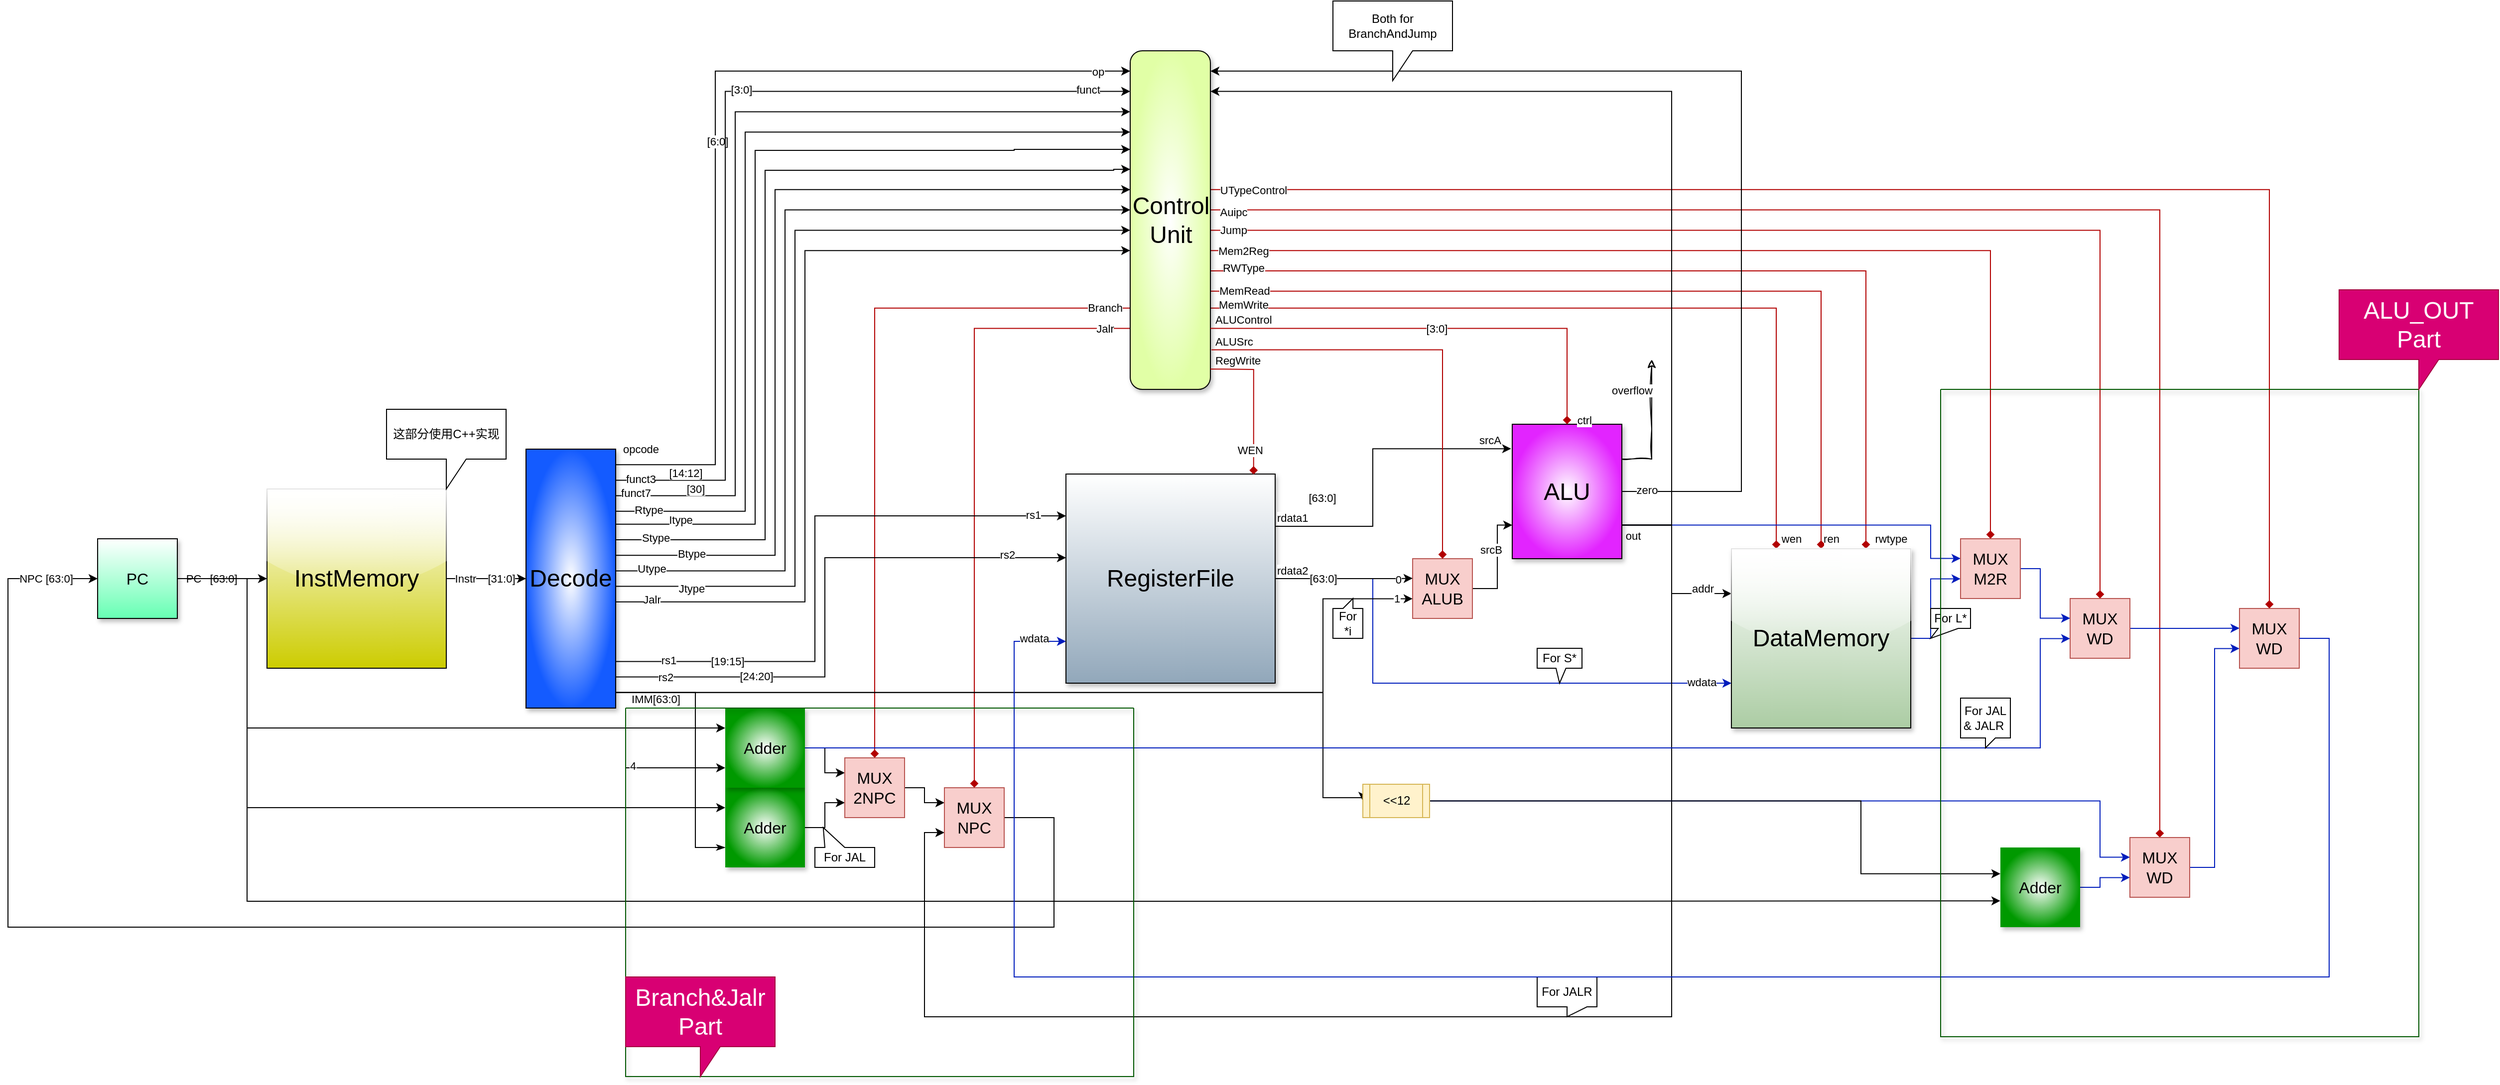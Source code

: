 <mxfile version="21.4.0" type="github">
  <diagram name="Page-1" id="90a13364-a465-7bf4-72fc-28e22215d7a0">
    <mxGraphModel dx="2815.5" dy="684" grid="1" gridSize="10" guides="1" tooltips="1" connect="1" arrows="1" fold="1" page="1" pageScale="1.5" pageWidth="1169" pageHeight="826" background="none" math="0" shadow="0">
      <root>
        <mxCell id="0" style=";html=1;" />
        <mxCell id="1" style=";html=1;" parent="0" />
        <mxCell id="ID7oZF-WjWrz0V3iCZTk-110" style="edgeStyle=orthogonalEdgeStyle;rounded=0;orthogonalLoop=1;jettySize=auto;html=1;exitX=0;exitY=0.76;exitDx=0;exitDy=0;entryX=0.5;entryY=0;entryDx=0;entryDy=0;exitPerimeter=0;fillColor=#e51400;strokeColor=#B20000;endArrow=diamond;endFill=1;" parent="1" source="ID7oZF-WjWrz0V3iCZTk-3" target="ID7oZF-WjWrz0V3iCZTk-170" edge="1">
          <mxGeometry relative="1" as="geometry">
            <mxPoint x="-150" y="385" as="targetPoint" />
          </mxGeometry>
        </mxCell>
        <mxCell id="snQq9yE_NNZHikpmii_--7" value="Branch" style="edgeLabel;html=1;align=center;verticalAlign=middle;resizable=0;points=[];" vertex="1" connectable="0" parent="ID7oZF-WjWrz0V3iCZTk-110">
          <mxGeometry x="-0.746" y="-1" relative="1" as="geometry">
            <mxPoint x="64" as="offset" />
          </mxGeometry>
        </mxCell>
        <mxCell id="ID7oZF-WjWrz0V3iCZTk-162" style="edgeStyle=orthogonalEdgeStyle;rounded=0;orthogonalLoop=1;jettySize=auto;html=1;exitX=1;exitY=0.53;exitDx=0;exitDy=0;exitPerimeter=0;entryX=0.5;entryY=0;entryDx=0;entryDy=0;entryPerimeter=0;endArrow=diamond;endFill=1;fillColor=#e51400;strokeColor=#B20000;" parent="1" source="ID7oZF-WjWrz0V3iCZTk-3" target="ID7oZF-WjWrz0V3iCZTk-192" edge="1">
          <mxGeometry relative="1" as="geometry">
            <mxPoint x="1340" y="450" as="targetPoint" />
            <Array as="points">
              <mxPoint x="1810" y="270" />
            </Array>
          </mxGeometry>
        </mxCell>
        <mxCell id="snQq9yE_NNZHikpmii_--6" value="Jump" style="edgeLabel;html=1;align=center;verticalAlign=middle;resizable=0;points=[];" vertex="1" connectable="0" parent="ID7oZF-WjWrz0V3iCZTk-162">
          <mxGeometry x="-0.935" relative="1" as="geometry">
            <mxPoint x="-18" as="offset" />
          </mxGeometry>
        </mxCell>
        <mxCell id="ID7oZF-WjWrz0V3iCZTk-188" style="edgeStyle=orthogonalEdgeStyle;rounded=0;orthogonalLoop=1;jettySize=auto;html=1;exitX=0;exitY=0.82;exitDx=0;exitDy=0;exitPerimeter=0;entryX=0.5;entryY=0;entryDx=0;entryDy=0;fillColor=#e51400;strokeColor=#B20000;endArrow=diamond;endFill=1;" parent="1" source="ID7oZF-WjWrz0V3iCZTk-3" target="ID7oZF-WjWrz0V3iCZTk-187" edge="1">
          <mxGeometry relative="1" as="geometry" />
        </mxCell>
        <mxCell id="ID7oZF-WjWrz0V3iCZTk-189" value="Jalr" style="edgeLabel;html=1;align=center;verticalAlign=middle;resizable=0;points=[];" parent="ID7oZF-WjWrz0V3iCZTk-188" vertex="1" connectable="0">
          <mxGeometry x="-0.886" relative="1" as="geometry">
            <mxPoint x="9" as="offset" />
          </mxGeometry>
        </mxCell>
        <mxCell id="ID7oZF-WjWrz0V3iCZTk-201" style="edgeStyle=orthogonalEdgeStyle;rounded=0;orthogonalLoop=1;jettySize=auto;html=1;exitX=1;exitY=0.76;exitDx=0;exitDy=0;exitPerimeter=0;entryX=0.25;entryY=0;entryDx=0;entryDy=0;endArrow=diamond;endFill=1;fillColor=#e51400;strokeColor=#B20000;" parent="1" source="ID7oZF-WjWrz0V3iCZTk-3" target="ID7oZF-WjWrz0V3iCZTk-199" edge="1">
          <mxGeometry relative="1" as="geometry">
            <mxPoint x="1110" y="1010" as="targetPoint" />
            <Array as="points">
              <mxPoint x="1485" y="348" />
            </Array>
          </mxGeometry>
        </mxCell>
        <mxCell id="ID7oZF-WjWrz0V3iCZTk-202" value="MemWrite" style="edgeLabel;html=1;align=center;verticalAlign=middle;resizable=0;points=[];" parent="ID7oZF-WjWrz0V3iCZTk-201" vertex="1" connectable="0">
          <mxGeometry x="-0.958" y="4" relative="1" as="geometry">
            <mxPoint x="16" as="offset" />
          </mxGeometry>
        </mxCell>
        <mxCell id="ID7oZF-WjWrz0V3iCZTk-206" value="wen" style="edgeLabel;html=1;align=center;verticalAlign=middle;resizable=0;points=[];" parent="ID7oZF-WjWrz0V3iCZTk-201" vertex="1" connectable="0">
          <mxGeometry x="0.957" y="-2" relative="1" as="geometry">
            <mxPoint x="17" y="7" as="offset" />
          </mxGeometry>
        </mxCell>
        <mxCell id="ID7oZF-WjWrz0V3iCZTk-210" style="edgeStyle=orthogonalEdgeStyle;rounded=0;orthogonalLoop=1;jettySize=auto;html=1;exitX=1;exitY=0.71;exitDx=0;exitDy=0;exitPerimeter=0;entryX=0.5;entryY=0;entryDx=0;entryDy=0;endArrow=diamond;endFill=1;fillColor=#e51400;strokeColor=#B20000;" parent="1" source="ID7oZF-WjWrz0V3iCZTk-3" target="ID7oZF-WjWrz0V3iCZTk-199" edge="1">
          <mxGeometry relative="1" as="geometry">
            <Array as="points">
              <mxPoint x="1530" y="331" />
            </Array>
          </mxGeometry>
        </mxCell>
        <mxCell id="ID7oZF-WjWrz0V3iCZTk-212" value="MemRead" style="edgeLabel;html=1;align=center;verticalAlign=middle;resizable=0;points=[];" parent="ID7oZF-WjWrz0V3iCZTk-210" vertex="1" connectable="0">
          <mxGeometry x="-0.983" y="1" relative="1" as="geometry">
            <mxPoint x="26" as="offset" />
          </mxGeometry>
        </mxCell>
        <mxCell id="ID7oZF-WjWrz0V3iCZTk-213" value="ren" style="edgeLabel;html=1;align=center;verticalAlign=middle;resizable=0;points=[];" parent="ID7oZF-WjWrz0V3iCZTk-210" vertex="1" connectable="0">
          <mxGeometry x="0.984" relative="1" as="geometry">
            <mxPoint x="10" y="-3" as="offset" />
          </mxGeometry>
        </mxCell>
        <mxCell id="ID7oZF-WjWrz0V3iCZTk-214" style="edgeStyle=orthogonalEdgeStyle;rounded=0;orthogonalLoop=1;jettySize=auto;html=1;exitX=1;exitY=0.65;exitDx=0;exitDy=0;exitPerimeter=0;entryX=0.75;entryY=0;entryDx=0;entryDy=0;endArrow=diamond;endFill=1;fillColor=#e51400;strokeColor=#B20000;" parent="1" source="ID7oZF-WjWrz0V3iCZTk-3" target="ID7oZF-WjWrz0V3iCZTk-199" edge="1">
          <mxGeometry relative="1" as="geometry">
            <Array as="points">
              <mxPoint x="1575" y="311" />
            </Array>
          </mxGeometry>
        </mxCell>
        <mxCell id="ID7oZF-WjWrz0V3iCZTk-217" value="RWType" style="edgeLabel;html=1;align=center;verticalAlign=middle;resizable=0;points=[];" parent="ID7oZF-WjWrz0V3iCZTk-214" vertex="1" connectable="0">
          <mxGeometry x="-0.97" y="3" relative="1" as="geometry">
            <mxPoint x="19" as="offset" />
          </mxGeometry>
        </mxCell>
        <mxCell id="ID7oZF-WjWrz0V3iCZTk-218" value="rwtype" style="edgeLabel;html=1;align=center;verticalAlign=middle;resizable=0;points=[];" parent="ID7oZF-WjWrz0V3iCZTk-214" vertex="1" connectable="0">
          <mxGeometry x="0.968" y="-3" relative="1" as="geometry">
            <mxPoint x="28" y="5" as="offset" />
          </mxGeometry>
        </mxCell>
        <mxCell id="ID7oZF-WjWrz0V3iCZTk-221" style="edgeStyle=orthogonalEdgeStyle;rounded=0;orthogonalLoop=1;jettySize=auto;html=1;exitX=1;exitY=0.59;exitDx=0;exitDy=0;exitPerimeter=0;entryX=0.5;entryY=0;entryDx=0;entryDy=0;entryPerimeter=0;endArrow=diamond;endFill=1;fillColor=#e51400;strokeColor=#B20000;" parent="1" source="ID7oZF-WjWrz0V3iCZTk-3" target="ID7oZF-WjWrz0V3iCZTk-220" edge="1">
          <mxGeometry relative="1" as="geometry" />
        </mxCell>
        <mxCell id="ID7oZF-WjWrz0V3iCZTk-222" value="Mem2Reg" style="edgeLabel;html=1;align=center;verticalAlign=middle;resizable=0;points=[];" parent="ID7oZF-WjWrz0V3iCZTk-221" vertex="1" connectable="0">
          <mxGeometry x="-0.957" relative="1" as="geometry">
            <mxPoint x="10" as="offset" />
          </mxGeometry>
        </mxCell>
        <mxCell id="ID7oZF-WjWrz0V3iCZTk-243" value="" style="edgeStyle=orthogonalEdgeStyle;rounded=0;orthogonalLoop=1;jettySize=auto;html=1;exitX=1;exitY=0.41;exitDx=0;exitDy=0;exitPerimeter=0;entryX=0.5;entryY=0;entryDx=0;entryDy=0;entryPerimeter=0;endArrow=diamond;endFill=1;fillColor=#e51400;strokeColor=#B20000;" parent="1" source="ID7oZF-WjWrz0V3iCZTk-3" target="ID7oZF-WjWrz0V3iCZTk-241" edge="1">
          <mxGeometry relative="1" as="geometry" />
        </mxCell>
        <mxCell id="ID7oZF-WjWrz0V3iCZTk-244" value="UTypeControl" style="edgeLabel;html=1;align=center;verticalAlign=middle;resizable=0;points=[];" parent="ID7oZF-WjWrz0V3iCZTk-243" vertex="1" connectable="0">
          <mxGeometry x="-0.965" y="1" relative="1" as="geometry">
            <mxPoint x="17" y="1" as="offset" />
          </mxGeometry>
        </mxCell>
        <mxCell id="eIo0uJGu5ZZs3k3KeuvR-6" style="edgeStyle=orthogonalEdgeStyle;rounded=0;orthogonalLoop=1;jettySize=auto;html=1;exitX=1;exitY=0.47;exitDx=0;exitDy=0;exitPerimeter=0;entryX=0.5;entryY=0;entryDx=0;entryDy=0;entryPerimeter=0;endArrow=diamond;endFill=1;fillColor=#e51400;strokeColor=#B20000;" parent="1" source="ID7oZF-WjWrz0V3iCZTk-3" target="eIo0uJGu5ZZs3k3KeuvR-2" edge="1">
          <mxGeometry relative="1" as="geometry" />
        </mxCell>
        <mxCell id="eIo0uJGu5ZZs3k3KeuvR-7" value="Auipc" style="edgeLabel;html=1;align=center;verticalAlign=middle;resizable=0;points=[];" parent="eIo0uJGu5ZZs3k3KeuvR-6" vertex="1" connectable="0">
          <mxGeometry x="-0.972" y="-2" relative="1" as="geometry">
            <mxPoint x="1" as="offset" />
          </mxGeometry>
        </mxCell>
        <mxCell id="ID7oZF-WjWrz0V3iCZTk-3" value="&lt;font style=&quot;font-size: 24px;&quot;&gt;Control Unit&lt;/font&gt;" style="rounded=1;whiteSpace=wrap;html=1;glass=0;shadow=1;gradientColor=#E1FFA6;points=[[0,0,0,0,0],[0,0.06,0,0,0],[0,0.12,0,0,0],[0,0.18,0,0,0],[0,0.24,0,0,0],[0,0.29,0,0,0],[0,0.35,0,0,0],[0,0.41,0,0,0],[0,0.47,0,0,0],[0,0.53,0,0,0],[0,0.59,0,0,0],[0,0.65,0,0,0],[0,0.71,0,0,0],[0,0.76,0,0,0],[0,0.82,0,0,0],[0,0.88,0,0,0],[0,0.94,0,0,0],[0,1,0,0,0],[0.25,0,0,0,0],[0.25,1,0,0,0],[0.5,0,0,0,0],[0.5,1,0,0,0],[0.75,0,0,0,0],[0.75,1,0,0,0],[1,0,0,0,0],[1,0.06,0,0,0],[1,0.12,0,0,0],[1,0.18,0,0,0],[1,0.24,0,0,0],[1,0.29,0,0,0],[1,0.35,0,0,0],[1,0.41,0,0,0],[1,0.47,0,0,0],[1,0.53,0,0,0],[1,0.59,0,0,0],[1,0.65,0,0,0],[1,0.71,0,0,0],[1,0.76,0,0,0],[1,0.82,0,0,0],[1,0.88,0,0,0],[1,0.94,0,0,0],[1,1,0,0,0]];gradientDirection=radial;" parent="1" vertex="1">
          <mxGeometry x="836.5" y="90" width="80.5" height="340" as="geometry" />
        </mxCell>
        <mxCell id="ID7oZF-WjWrz0V3iCZTk-207" style="edgeStyle=orthogonalEdgeStyle;rounded=0;orthogonalLoop=1;jettySize=auto;html=1;exitX=1;exitY=0.5;exitDx=0;exitDy=0;exitPerimeter=0;entryX=0;entryY=0.75;entryDx=0;entryDy=0;fillColor=#0050ef;strokeColor=#001DBC;" parent="1" source="ID7oZF-WjWrz0V3iCZTk-4" target="ID7oZF-WjWrz0V3iCZTk-199" edge="1">
          <mxGeometry relative="1" as="geometry">
            <Array as="points">
              <mxPoint x="1080" y="620" />
              <mxPoint x="1080" y="725" />
            </Array>
          </mxGeometry>
        </mxCell>
        <mxCell id="ID7oZF-WjWrz0V3iCZTk-208" value="wdata" style="edgeLabel;html=1;align=center;verticalAlign=middle;resizable=0;points=[];" parent="ID7oZF-WjWrz0V3iCZTk-207" vertex="1" connectable="0">
          <mxGeometry x="0.942" y="1" relative="1" as="geometry">
            <mxPoint x="-14" as="offset" />
          </mxGeometry>
        </mxCell>
        <mxCell id="ID7oZF-WjWrz0V3iCZTk-4" value="&lt;font style=&quot;font-size: 24px;&quot;&gt;RegisterFile&lt;/font&gt;" style="whiteSpace=wrap;html=1;aspect=fixed;shadow=1;gradientColor=#91A7BA;gradientDirection=south;points=[[0,0,0,0,0],[0,0.2,0,0,0],[0,0.4,0,0,0],[0,0.6,0,0,0],[0,0.8,0,0,0],[0,1,0,0,0],[0.25,0,0,0,0],[0.25,1,0,0,0],[0.5,0,0,0,0],[0.5,1,0,0,0],[0.75,0,0,0,0],[0.75,1,0,0,0],[1,0,0,0,0],[1,0.25,0,0,0],[1,0.5,0,0,0],[1,0.75,0,0,0],[1,1,0,0,0]];" parent="1" vertex="1">
          <mxGeometry x="772" y="515" width="210" height="210" as="geometry" />
        </mxCell>
        <mxCell id="ID7oZF-WjWrz0V3iCZTk-84" style="edgeStyle=orthogonalEdgeStyle;rounded=0;orthogonalLoop=1;jettySize=auto;html=1;exitX=1;exitY=0.25;exitDx=0;exitDy=0;sketch=1;curveFitting=1;jiggle=2;" parent="1" source="ID7oZF-WjWrz0V3iCZTk-11" edge="1">
          <mxGeometry relative="1" as="geometry">
            <mxPoint x="1360" y="400" as="targetPoint" />
            <Array as="points">
              <mxPoint x="1330" y="500" />
              <mxPoint x="1360" y="500" />
              <mxPoint x="1360" y="470" />
            </Array>
          </mxGeometry>
        </mxCell>
        <mxCell id="snQq9yE_NNZHikpmii_--3" value="overflow" style="edgeLabel;html=1;align=center;verticalAlign=middle;resizable=0;points=[];" vertex="1" connectable="0" parent="ID7oZF-WjWrz0V3iCZTk-84">
          <mxGeometry x="-0.251" y="-2" relative="1" as="geometry">
            <mxPoint x="-22" y="-52" as="offset" />
          </mxGeometry>
        </mxCell>
        <mxCell id="ID7oZF-WjWrz0V3iCZTk-86" style="edgeStyle=orthogonalEdgeStyle;rounded=0;orthogonalLoop=1;jettySize=auto;html=1;exitX=1;exitY=0.5;exitDx=0;exitDy=0;entryX=1;entryY=0.06;entryDx=0;entryDy=0;entryPerimeter=0;" parent="1" source="ID7oZF-WjWrz0V3iCZTk-11" edge="1" target="ID7oZF-WjWrz0V3iCZTk-3">
          <mxGeometry relative="1" as="geometry">
            <mxPoint x="1400" y="470" as="targetPoint" />
            <Array as="points">
              <mxPoint x="1450" y="533" />
              <mxPoint x="1450" y="110" />
            </Array>
          </mxGeometry>
        </mxCell>
        <mxCell id="snQq9yE_NNZHikpmii_--2" value="zero" style="edgeLabel;html=1;align=center;verticalAlign=middle;resizable=0;points=[];" vertex="1" connectable="0" parent="ID7oZF-WjWrz0V3iCZTk-86">
          <mxGeometry x="-0.954" y="2" relative="1" as="geometry">
            <mxPoint as="offset" />
          </mxGeometry>
        </mxCell>
        <mxCell id="ID7oZF-WjWrz0V3iCZTk-88" style="edgeStyle=orthogonalEdgeStyle;rounded=0;orthogonalLoop=1;jettySize=auto;html=1;exitX=1;exitY=0.75;exitDx=0;exitDy=0;entryX=0;entryY=0.33;entryDx=0;entryDy=0;entryPerimeter=0;fillColor=#0050ef;strokeColor=#001DBC;" parent="1" source="ID7oZF-WjWrz0V3iCZTk-11" target="ID7oZF-WjWrz0V3iCZTk-220" edge="1">
          <mxGeometry relative="1" as="geometry">
            <mxPoint x="1450" y="700" as="targetPoint" />
            <Array as="points">
              <mxPoint x="1640" y="566" />
              <mxPoint x="1640" y="600" />
            </Array>
          </mxGeometry>
        </mxCell>
        <mxCell id="ID7oZF-WjWrz0V3iCZTk-89" value="out" style="edgeLabel;html=1;align=center;verticalAlign=middle;resizable=0;points=[];" parent="ID7oZF-WjWrz0V3iCZTk-88" vertex="1" connectable="0">
          <mxGeometry x="-0.873" y="-2" relative="1" as="geometry">
            <mxPoint x="-13" y="8" as="offset" />
          </mxGeometry>
        </mxCell>
        <mxCell id="ID7oZF-WjWrz0V3iCZTk-90" value="[63:0]" style="edgeLabel;html=1;align=center;verticalAlign=middle;resizable=0;points=[];" parent="ID7oZF-WjWrz0V3iCZTk-88" vertex="1" connectable="0">
          <mxGeometry x="0.131" y="1" relative="1" as="geometry">
            <mxPoint x="-246" y="-9" as="offset" />
          </mxGeometry>
        </mxCell>
        <mxCell id="ID7oZF-WjWrz0V3iCZTk-196" style="edgeStyle=orthogonalEdgeStyle;rounded=0;orthogonalLoop=1;jettySize=auto;html=1;exitX=1;exitY=0.75;exitDx=0;exitDy=0;entryX=0;entryY=0.75;entryDx=0;entryDy=0;" parent="1" source="ID7oZF-WjWrz0V3iCZTk-11" target="ID7oZF-WjWrz0V3iCZTk-187" edge="1">
          <mxGeometry relative="1" as="geometry">
            <Array as="points">
              <mxPoint x="1380" y="566" />
              <mxPoint x="1380" y="1060" />
              <mxPoint x="630" y="1060" />
              <mxPoint x="630" y="875" />
            </Array>
          </mxGeometry>
        </mxCell>
        <mxCell id="ID7oZF-WjWrz0V3iCZTk-203" style="edgeStyle=orthogonalEdgeStyle;rounded=0;orthogonalLoop=1;jettySize=auto;html=1;exitX=1;exitY=0.75;exitDx=0;exitDy=0;entryX=0;entryY=0.25;entryDx=0;entryDy=0;" parent="1" source="ID7oZF-WjWrz0V3iCZTk-11" target="ID7oZF-WjWrz0V3iCZTk-199" edge="1">
          <mxGeometry relative="1" as="geometry">
            <Array as="points">
              <mxPoint x="1380" y="566" />
              <mxPoint x="1380" y="635" />
            </Array>
          </mxGeometry>
        </mxCell>
        <mxCell id="ID7oZF-WjWrz0V3iCZTk-205" value="addr" style="edgeLabel;html=1;align=center;verticalAlign=middle;resizable=0;points=[];" parent="ID7oZF-WjWrz0V3iCZTk-203" vertex="1" connectable="0">
          <mxGeometry x="0.915" y="-1" relative="1" as="geometry">
            <mxPoint x="-22" y="-6" as="offset" />
          </mxGeometry>
        </mxCell>
        <mxCell id="snQq9yE_NNZHikpmii_--4" style="edgeStyle=orthogonalEdgeStyle;rounded=0;orthogonalLoop=1;jettySize=auto;html=1;exitX=1;exitY=0.75;exitDx=0;exitDy=0;entryX=1;entryY=0.12;entryDx=0;entryDy=0;entryPerimeter=0;" edge="1" parent="1" source="ID7oZF-WjWrz0V3iCZTk-11" target="ID7oZF-WjWrz0V3iCZTk-3">
          <mxGeometry relative="1" as="geometry">
            <Array as="points">
              <mxPoint x="1380" y="566" />
              <mxPoint x="1380" y="131" />
            </Array>
          </mxGeometry>
        </mxCell>
        <mxCell id="ID7oZF-WjWrz0V3iCZTk-11" value="&lt;font style=&quot;font-size: 24px;&quot;&gt;ALU&lt;/font&gt;" style="rounded=0;whiteSpace=wrap;html=1;gradientColor=#E224FF;shadow=1;gradientDirection=radial;" parent="1" vertex="1">
          <mxGeometry x="1220" y="465" width="110" height="135" as="geometry" />
        </mxCell>
        <mxCell id="ID7oZF-WjWrz0V3iCZTk-13" value="" style="endArrow=classic;html=1;rounded=0;exitX=1;exitY=0.25;exitDx=0;exitDy=0;entryX=-0.01;entryY=0.182;entryDx=0;entryDy=0;edgeStyle=orthogonalEdgeStyle;exitPerimeter=0;entryPerimeter=0;" parent="1" source="ID7oZF-WjWrz0V3iCZTk-4" target="ID7oZF-WjWrz0V3iCZTk-11" edge="1">
          <mxGeometry relative="1" as="geometry">
            <mxPoint x="880" y="950" as="sourcePoint" />
            <mxPoint x="1040" y="950" as="targetPoint" />
            <Array as="points">
              <mxPoint x="1080" y="568" />
              <mxPoint x="1080" y="490" />
            </Array>
          </mxGeometry>
        </mxCell>
        <mxCell id="ID7oZF-WjWrz0V3iCZTk-15" value="rdata1" style="edgeLabel;resizable=0;html=1;align=left;verticalAlign=bottom;" parent="ID7oZF-WjWrz0V3iCZTk-13" connectable="0" vertex="1">
          <mxGeometry x="-1" relative="1" as="geometry" />
        </mxCell>
        <mxCell id="ID7oZF-WjWrz0V3iCZTk-16" value="srcA" style="edgeLabel;resizable=0;html=1;align=right;verticalAlign=bottom;" parent="ID7oZF-WjWrz0V3iCZTk-13" connectable="0" vertex="1">
          <mxGeometry x="1" relative="1" as="geometry">
            <mxPoint x="-10" as="offset" />
          </mxGeometry>
        </mxCell>
        <mxCell id="ID7oZF-WjWrz0V3iCZTk-41" value="[63:0]" style="edgeLabel;html=1;align=center;verticalAlign=middle;resizable=0;points=[];" parent="ID7oZF-WjWrz0V3iCZTk-13" vertex="1" connectable="0">
          <mxGeometry x="-0.157" relative="1" as="geometry">
            <mxPoint x="-51" y="6" as="offset" />
          </mxGeometry>
        </mxCell>
        <mxCell id="ID7oZF-WjWrz0V3iCZTk-17" value="" style="endArrow=diamond;html=1;rounded=0;entryX=0.897;entryY=0.002;entryDx=0;entryDy=0;entryPerimeter=0;edgeStyle=orthogonalEdgeStyle;exitX=1;exitY=0.94;exitDx=0;exitDy=0;exitPerimeter=0;fillColor=#e51400;strokeColor=#B20000;endFill=1;" parent="1" source="ID7oZF-WjWrz0V3iCZTk-3" target="ID7oZF-WjWrz0V3iCZTk-4" edge="1">
          <mxGeometry relative="1" as="geometry">
            <mxPoint x="920" y="460" as="sourcePoint" />
            <mxPoint x="1140" y="380" as="targetPoint" />
            <Array as="points">
              <mxPoint x="930" y="410" />
              <mxPoint x="960" y="410" />
            </Array>
          </mxGeometry>
        </mxCell>
        <mxCell id="ID7oZF-WjWrz0V3iCZTk-19" value="RegWrite" style="edgeLabel;resizable=0;html=1;align=left;verticalAlign=bottom;" parent="ID7oZF-WjWrz0V3iCZTk-17" connectable="0" vertex="1">
          <mxGeometry x="-1" relative="1" as="geometry">
            <mxPoint x="3" as="offset" />
          </mxGeometry>
        </mxCell>
        <mxCell id="ID7oZF-WjWrz0V3iCZTk-20" value="WEN" style="edgeLabel;resizable=0;html=1;align=right;verticalAlign=bottom;" parent="ID7oZF-WjWrz0V3iCZTk-17" connectable="0" vertex="1">
          <mxGeometry x="1" relative="1" as="geometry">
            <mxPoint x="10" y="-16" as="offset" />
          </mxGeometry>
        </mxCell>
        <mxCell id="ID7oZF-WjWrz0V3iCZTk-31" style="edgeStyle=orthogonalEdgeStyle;rounded=0;orthogonalLoop=1;jettySize=auto;html=1;entryX=0;entryY=0.75;entryDx=0;entryDy=0;exitX=1;exitY=0.5;exitDx=0;exitDy=0;exitPerimeter=0;" parent="1" source="ID7oZF-WjWrz0V3iCZTk-21" target="ID7oZF-WjWrz0V3iCZTk-11" edge="1">
          <mxGeometry relative="1" as="geometry">
            <mxPoint x="1250" y="650" as="sourcePoint" />
            <Array as="points">
              <mxPoint x="1205" y="630" />
              <mxPoint x="1205" y="566" />
            </Array>
          </mxGeometry>
        </mxCell>
        <mxCell id="ID7oZF-WjWrz0V3iCZTk-32" value="srcB&amp;nbsp;" style="edgeLabel;html=1;align=center;verticalAlign=middle;resizable=0;points=[];" parent="ID7oZF-WjWrz0V3iCZTk-31" vertex="1" connectable="0">
          <mxGeometry x="0.8" relative="1" as="geometry">
            <mxPoint x="-10" y="24" as="offset" />
          </mxGeometry>
        </mxCell>
        <mxCell id="ID7oZF-WjWrz0V3iCZTk-21" value="&lt;font size=&quot;3&quot;&gt;MUX&lt;br&gt;ALUB&lt;br&gt;&lt;/font&gt;" style="rounded=0;whiteSpace=wrap;html=1;fillColor=#f8cecc;strokeColor=#b85450;points=[[0,0.33,0,0,0],[0,0.67,0,0,0],[0.5,0,0,0,0],[0.5,1,0,0,0],[1,0.5,0,0,0]];" parent="1" vertex="1">
          <mxGeometry x="1120" y="600" width="60" height="60" as="geometry" />
        </mxCell>
        <mxCell id="ID7oZF-WjWrz0V3iCZTk-22" value="" style="endArrow=diamond;html=1;rounded=0;exitX=1.013;exitY=0.883;exitDx=0;exitDy=0;entryX=0.5;entryY=0;entryDx=0;entryDy=0;edgeStyle=orthogonalEdgeStyle;exitPerimeter=0;endFill=1;fillColor=#e51400;strokeColor=#B20000;" parent="1" source="ID7oZF-WjWrz0V3iCZTk-3" target="ID7oZF-WjWrz0V3iCZTk-21" edge="1">
          <mxGeometry relative="1" as="geometry">
            <mxPoint x="960" y="540" as="sourcePoint" />
            <mxPoint x="1120" y="540" as="targetPoint" />
          </mxGeometry>
        </mxCell>
        <mxCell id="ID7oZF-WjWrz0V3iCZTk-24" value="ALUSrc" style="edgeLabel;resizable=0;html=1;align=left;verticalAlign=bottom;" parent="ID7oZF-WjWrz0V3iCZTk-22" connectable="0" vertex="1">
          <mxGeometry x="-1" relative="1" as="geometry">
            <mxPoint x="2" as="offset" />
          </mxGeometry>
        </mxCell>
        <mxCell id="ID7oZF-WjWrz0V3iCZTk-27" value="" style="endArrow=classic;html=1;rounded=0;exitX=1;exitY=0.5;exitDx=0;exitDy=0;exitPerimeter=0;shadow=0;edgeStyle=orthogonalEdgeStyle;entryX=0;entryY=0.33;entryDx=0;entryDy=0;entryPerimeter=0;" parent="1" source="ID7oZF-WjWrz0V3iCZTk-4" target="ID7oZF-WjWrz0V3iCZTk-21" edge="1">
          <mxGeometry relative="1" as="geometry">
            <mxPoint x="960" y="540" as="sourcePoint" />
            <mxPoint x="1100" y="610" as="targetPoint" />
            <Array as="points">
              <mxPoint x="1100" y="620" />
              <mxPoint x="1100" y="620" />
            </Array>
          </mxGeometry>
        </mxCell>
        <mxCell id="ID7oZF-WjWrz0V3iCZTk-29" value="rdata2" style="edgeLabel;resizable=0;html=1;align=left;verticalAlign=bottom;" parent="ID7oZF-WjWrz0V3iCZTk-27" connectable="0" vertex="1">
          <mxGeometry x="-1" relative="1" as="geometry" />
        </mxCell>
        <mxCell id="ID7oZF-WjWrz0V3iCZTk-30" value="0" style="edgeLabel;resizable=0;html=1;align=right;verticalAlign=bottom;" parent="ID7oZF-WjWrz0V3iCZTk-27" connectable="0" vertex="1">
          <mxGeometry x="1" relative="1" as="geometry">
            <mxPoint x="-10" y="10" as="offset" />
          </mxGeometry>
        </mxCell>
        <mxCell id="ID7oZF-WjWrz0V3iCZTk-42" value="[63:0]" style="edgeLabel;html=1;align=center;verticalAlign=middle;resizable=0;points=[];" parent="ID7oZF-WjWrz0V3iCZTk-27" vertex="1" connectable="0">
          <mxGeometry x="-0.182" y="1" relative="1" as="geometry">
            <mxPoint x="-9" y="1" as="offset" />
          </mxGeometry>
        </mxCell>
        <mxCell id="ID7oZF-WjWrz0V3iCZTk-77" style="edgeStyle=orthogonalEdgeStyle;rounded=0;orthogonalLoop=1;jettySize=auto;html=1;exitX=1;exitY=0.5;exitDx=0;exitDy=0;entryX=0;entryY=0.5;entryDx=0;entryDy=0;" parent="1" source="ID7oZF-WjWrz0V3iCZTk-33" target="ID7oZF-WjWrz0V3iCZTk-75" edge="1">
          <mxGeometry relative="1" as="geometry" />
        </mxCell>
        <mxCell id="ID7oZF-WjWrz0V3iCZTk-78" value="PC" style="edgeLabel;html=1;align=center;verticalAlign=middle;resizable=0;points=[];" parent="ID7oZF-WjWrz0V3iCZTk-77" vertex="1" connectable="0">
          <mxGeometry x="-0.66" relative="1" as="geometry">
            <mxPoint as="offset" />
          </mxGeometry>
        </mxCell>
        <mxCell id="ID7oZF-WjWrz0V3iCZTk-80" value="[63:0]" style="edgeLabel;html=1;align=center;verticalAlign=middle;resizable=0;points=[];" parent="ID7oZF-WjWrz0V3iCZTk-77" vertex="1" connectable="0">
          <mxGeometry x="-0.217" y="1" relative="1" as="geometry">
            <mxPoint x="11" y="1" as="offset" />
          </mxGeometry>
        </mxCell>
        <mxCell id="ID7oZF-WjWrz0V3iCZTk-167" style="edgeStyle=orthogonalEdgeStyle;rounded=0;orthogonalLoop=1;jettySize=auto;html=1;exitX=1;exitY=0.5;exitDx=0;exitDy=0;entryX=0;entryY=0.25;entryDx=0;entryDy=0;" parent="1" source="ID7oZF-WjWrz0V3iCZTk-33" target="ID7oZF-WjWrz0V3iCZTk-166" edge="1">
          <mxGeometry relative="1" as="geometry">
            <Array as="points">
              <mxPoint x="-50" y="620" />
              <mxPoint x="-50" y="770" />
            </Array>
          </mxGeometry>
        </mxCell>
        <mxCell id="eIo0uJGu5ZZs3k3KeuvR-1" style="edgeStyle=orthogonalEdgeStyle;rounded=0;orthogonalLoop=1;jettySize=auto;html=1;exitX=1;exitY=0.5;exitDx=0;exitDy=0;entryX=0;entryY=0.67;entryDx=0;entryDy=0;entryPerimeter=0;" parent="1" source="ID7oZF-WjWrz0V3iCZTk-33" target="ID7oZF-WjWrz0V3iCZTk-250" edge="1">
          <mxGeometry relative="1" as="geometry">
            <Array as="points">
              <mxPoint x="-50" y="620" />
              <mxPoint x="-50" y="944" />
              <mxPoint x="1170" y="944" />
            </Array>
          </mxGeometry>
        </mxCell>
        <mxCell id="ID7oZF-WjWrz0V3iCZTk-33" value="&lt;font size=&quot;3&quot;&gt;PC&lt;/font&gt;" style="whiteSpace=wrap;html=1;aspect=fixed;gradientColor=#66FFB3;shadow=1;" parent="1" vertex="1">
          <mxGeometry x="-200" y="580" width="80" height="80" as="geometry" />
        </mxCell>
        <mxCell id="ID7oZF-WjWrz0V3iCZTk-37" style="edgeStyle=orthogonalEdgeStyle;rounded=0;orthogonalLoop=1;jettySize=auto;html=1;exitX=1;exitY=0.06;exitDx=0;exitDy=0;entryX=0;entryY=0.06;entryDx=0;entryDy=0;entryPerimeter=0;exitPerimeter=0;" parent="1" source="ID7oZF-WjWrz0V3iCZTk-34" target="ID7oZF-WjWrz0V3iCZTk-3" edge="1">
          <mxGeometry relative="1" as="geometry">
            <Array as="points">
              <mxPoint x="420" y="506" />
              <mxPoint x="420" y="110" />
            </Array>
          </mxGeometry>
        </mxCell>
        <mxCell id="ID7oZF-WjWrz0V3iCZTk-39" value="opcode" style="edgeLabel;html=1;align=center;verticalAlign=middle;resizable=0;points=[];" parent="ID7oZF-WjWrz0V3iCZTk-37" vertex="1" connectable="0">
          <mxGeometry x="-0.95" y="-1" relative="1" as="geometry">
            <mxPoint x="2" y="-17" as="offset" />
          </mxGeometry>
        </mxCell>
        <mxCell id="ID7oZF-WjWrz0V3iCZTk-40" value="[6:0]" style="edgeLabel;html=1;align=center;verticalAlign=middle;resizable=0;points=[];" parent="ID7oZF-WjWrz0V3iCZTk-37" vertex="1" connectable="0">
          <mxGeometry x="-0.068" y="-2" relative="1" as="geometry">
            <mxPoint as="offset" />
          </mxGeometry>
        </mxCell>
        <mxCell id="ID7oZF-WjWrz0V3iCZTk-43" value="op" style="edgeLabel;html=1;align=center;verticalAlign=middle;resizable=0;points=[];" parent="ID7oZF-WjWrz0V3iCZTk-37" vertex="1" connectable="0">
          <mxGeometry x="0.9" relative="1" as="geometry">
            <mxPoint x="13" as="offset" />
          </mxGeometry>
        </mxCell>
        <mxCell id="ID7oZF-WjWrz0V3iCZTk-44" style="edgeStyle=orthogonalEdgeStyle;rounded=0;orthogonalLoop=1;jettySize=auto;html=1;exitX=1;exitY=0.12;exitDx=0;exitDy=0;entryX=0;entryY=0.12;entryDx=0;entryDy=0;entryPerimeter=0;exitPerimeter=0;" parent="1" source="ID7oZF-WjWrz0V3iCZTk-34" target="ID7oZF-WjWrz0V3iCZTk-3" edge="1">
          <mxGeometry relative="1" as="geometry">
            <mxPoint x="790" y="215" as="targetPoint" />
            <Array as="points">
              <mxPoint x="430" y="521" />
              <mxPoint x="430" y="131" />
            </Array>
          </mxGeometry>
        </mxCell>
        <mxCell id="ID7oZF-WjWrz0V3iCZTk-48" value="funct3" style="edgeLabel;html=1;align=center;verticalAlign=middle;resizable=0;points=[];" parent="ID7oZF-WjWrz0V3iCZTk-44" vertex="1" connectable="0">
          <mxGeometry x="-0.952" y="1" relative="1" as="geometry">
            <mxPoint x="3" as="offset" />
          </mxGeometry>
        </mxCell>
        <mxCell id="ID7oZF-WjWrz0V3iCZTk-49" value="[14:12]" style="edgeLabel;html=1;align=center;verticalAlign=middle;resizable=0;points=[];" parent="ID7oZF-WjWrz0V3iCZTk-44" vertex="1" connectable="0">
          <mxGeometry x="-0.713" relative="1" as="geometry">
            <mxPoint x="-40" y="13" as="offset" />
          </mxGeometry>
        </mxCell>
        <mxCell id="ID7oZF-WjWrz0V3iCZTk-56" value="[3:0]" style="edgeLabel;html=1;align=center;verticalAlign=middle;resizable=0;points=[];" parent="ID7oZF-WjWrz0V3iCZTk-44" vertex="1" connectable="0">
          <mxGeometry x="0.139" y="2" relative="1" as="geometry">
            <mxPoint as="offset" />
          </mxGeometry>
        </mxCell>
        <mxCell id="ID7oZF-WjWrz0V3iCZTk-58" value="funct" style="edgeLabel;html=1;align=center;verticalAlign=middle;resizable=0;points=[];" parent="ID7oZF-WjWrz0V3iCZTk-44" vertex="1" connectable="0">
          <mxGeometry x="0.894" y="2" relative="1" as="geometry">
            <mxPoint x="5" as="offset" />
          </mxGeometry>
        </mxCell>
        <mxCell id="ID7oZF-WjWrz0V3iCZTk-52" style="edgeStyle=orthogonalEdgeStyle;rounded=0;orthogonalLoop=1;jettySize=auto;html=1;exitX=1;exitY=0.18;exitDx=0;exitDy=0;exitPerimeter=0;endArrow=classic;endFill=1;entryX=0;entryY=0.18;entryDx=0;entryDy=0;entryPerimeter=0;" parent="1" source="ID7oZF-WjWrz0V3iCZTk-34" target="ID7oZF-WjWrz0V3iCZTk-3" edge="1">
          <mxGeometry relative="1" as="geometry">
            <mxPoint x="550" y="390" as="targetPoint" />
            <Array as="points">
              <mxPoint x="440" y="537" />
              <mxPoint x="440" y="151" />
            </Array>
          </mxGeometry>
        </mxCell>
        <mxCell id="ID7oZF-WjWrz0V3iCZTk-53" value="funct7" style="edgeLabel;html=1;align=center;verticalAlign=middle;resizable=0;points=[];" parent="ID7oZF-WjWrz0V3iCZTk-52" vertex="1" connectable="0">
          <mxGeometry x="-0.66" y="-1" relative="1" as="geometry">
            <mxPoint x="-101" y="30" as="offset" />
          </mxGeometry>
        </mxCell>
        <mxCell id="ID7oZF-WjWrz0V3iCZTk-57" value="[30]" style="edgeLabel;html=1;align=center;verticalAlign=middle;resizable=0;points=[];" parent="ID7oZF-WjWrz0V3iCZTk-52" vertex="1" connectable="0">
          <mxGeometry x="0.418" relative="1" as="geometry">
            <mxPoint x="-174" y="379" as="offset" />
          </mxGeometry>
        </mxCell>
        <mxCell id="ID7oZF-WjWrz0V3iCZTk-59" style="edgeStyle=orthogonalEdgeStyle;rounded=0;orthogonalLoop=1;jettySize=auto;html=1;exitX=1;exitY=0.24;exitDx=0;exitDy=0;entryX=0;entryY=0.24;entryDx=0;entryDy=0;exitPerimeter=0;entryPerimeter=0;" parent="1" source="ID7oZF-WjWrz0V3iCZTk-34" target="ID7oZF-WjWrz0V3iCZTk-3" edge="1">
          <mxGeometry relative="1" as="geometry">
            <Array as="points">
              <mxPoint x="450" y="552" />
              <mxPoint x="450" y="172" />
            </Array>
          </mxGeometry>
        </mxCell>
        <mxCell id="ID7oZF-WjWrz0V3iCZTk-141" value="Rtype" style="edgeLabel;html=1;align=center;verticalAlign=middle;resizable=0;points=[];" parent="ID7oZF-WjWrz0V3iCZTk-59" vertex="1" connectable="0">
          <mxGeometry x="-0.969" y="-1" relative="1" as="geometry">
            <mxPoint x="19" y="-3" as="offset" />
          </mxGeometry>
        </mxCell>
        <mxCell id="ID7oZF-WjWrz0V3iCZTk-63" style="edgeStyle=orthogonalEdgeStyle;rounded=0;orthogonalLoop=1;jettySize=auto;html=1;exitX=1;exitY=0.94;exitDx=0;exitDy=0;exitPerimeter=0;entryX=0;entryY=0.67;entryDx=0;entryDy=0;entryPerimeter=0;" parent="1" source="ID7oZF-WjWrz0V3iCZTk-34" target="ID7oZF-WjWrz0V3iCZTk-21" edge="1">
          <mxGeometry relative="1" as="geometry">
            <mxPoint x="500" y="720" as="sourcePoint" />
            <mxPoint x="1090" y="660" as="targetPoint" />
            <Array as="points">
              <mxPoint x="1030" y="734" />
              <mxPoint x="1030" y="640" />
            </Array>
          </mxGeometry>
        </mxCell>
        <mxCell id="ID7oZF-WjWrz0V3iCZTk-64" value="IMM[63:0]" style="edgeLabel;html=1;align=center;verticalAlign=middle;resizable=0;points=[];" parent="ID7oZF-WjWrz0V3iCZTk-63" vertex="1" connectable="0">
          <mxGeometry x="-0.881" y="-3" relative="1" as="geometry">
            <mxPoint x="-13" y="3" as="offset" />
          </mxGeometry>
        </mxCell>
        <mxCell id="ID7oZF-WjWrz0V3iCZTk-134" value="1" style="edgeLabel;html=1;align=center;verticalAlign=middle;resizable=0;points=[];" parent="ID7oZF-WjWrz0V3iCZTk-63" vertex="1" connectable="0">
          <mxGeometry x="0.964" y="-2" relative="1" as="geometry">
            <mxPoint y="-2" as="offset" />
          </mxGeometry>
        </mxCell>
        <mxCell id="ID7oZF-WjWrz0V3iCZTk-65" style="edgeStyle=orthogonalEdgeStyle;rounded=0;orthogonalLoop=1;jettySize=auto;html=1;exitX=1;exitY=0.82;exitDx=0;exitDy=0;exitPerimeter=0;entryX=0;entryY=0.2;entryDx=0;entryDy=0;entryPerimeter=0;" parent="1" source="ID7oZF-WjWrz0V3iCZTk-34" target="ID7oZF-WjWrz0V3iCZTk-4" edge="1">
          <mxGeometry relative="1" as="geometry">
            <mxPoint x="772" y="568" as="targetPoint" />
            <Array as="points">
              <mxPoint x="520" y="703" />
              <mxPoint x="520" y="557" />
            </Array>
          </mxGeometry>
        </mxCell>
        <mxCell id="ID7oZF-WjWrz0V3iCZTk-66" value="rs1" style="edgeLabel;html=1;align=center;verticalAlign=middle;resizable=0;points=[];" parent="ID7oZF-WjWrz0V3iCZTk-65" vertex="1" connectable="0">
          <mxGeometry x="-0.824" y="1" relative="1" as="geometry">
            <mxPoint as="offset" />
          </mxGeometry>
        </mxCell>
        <mxCell id="ID7oZF-WjWrz0V3iCZTk-67" value="[19:15]" style="edgeLabel;html=1;align=center;verticalAlign=middle;resizable=0;points=[];" parent="ID7oZF-WjWrz0V3iCZTk-65" vertex="1" connectable="0">
          <mxGeometry x="-0.625" relative="1" as="geometry">
            <mxPoint as="offset" />
          </mxGeometry>
        </mxCell>
        <mxCell id="ID7oZF-WjWrz0V3iCZTk-72" value="rs1" style="edgeLabel;html=1;align=center;verticalAlign=middle;resizable=0;points=[];" parent="ID7oZF-WjWrz0V3iCZTk-65" vertex="1" connectable="0">
          <mxGeometry x="0.888" y="1" relative="1" as="geometry">
            <mxPoint as="offset" />
          </mxGeometry>
        </mxCell>
        <mxCell id="ID7oZF-WjWrz0V3iCZTk-142" style="edgeStyle=orthogonalEdgeStyle;rounded=0;orthogonalLoop=1;jettySize=auto;html=1;exitX=1;exitY=0.29;exitDx=0;exitDy=0;exitPerimeter=0;entryX=0;entryY=0.29;entryDx=0;entryDy=0;entryPerimeter=0;" parent="1" source="ID7oZF-WjWrz0V3iCZTk-34" target="ID7oZF-WjWrz0V3iCZTk-3" edge="1">
          <mxGeometry relative="1" as="geometry">
            <mxPoint x="760" y="200" as="targetPoint" />
            <Array as="points">
              <mxPoint x="460" y="565" />
              <mxPoint x="460" y="190" />
              <mxPoint x="720" y="190" />
              <mxPoint x="720" y="189" />
              <mxPoint x="837" y="189" />
            </Array>
          </mxGeometry>
        </mxCell>
        <mxCell id="ID7oZF-WjWrz0V3iCZTk-143" value="Itype" style="edgeLabel;html=1;align=center;verticalAlign=middle;resizable=0;points=[];" parent="ID7oZF-WjWrz0V3iCZTk-142" vertex="1" connectable="0">
          <mxGeometry x="-0.951" y="-1" relative="1" as="geometry">
            <mxPoint x="43" y="-6" as="offset" />
          </mxGeometry>
        </mxCell>
        <mxCell id="ID7oZF-WjWrz0V3iCZTk-144" style="edgeStyle=orthogonalEdgeStyle;rounded=0;orthogonalLoop=1;jettySize=auto;html=1;exitX=1;exitY=0.35;exitDx=0;exitDy=0;exitPerimeter=0;entryX=0;entryY=0.35;entryDx=0;entryDy=0;entryPerimeter=0;" parent="1" source="ID7oZF-WjWrz0V3iCZTk-34" target="ID7oZF-WjWrz0V3iCZTk-3" edge="1">
          <mxGeometry relative="1" as="geometry">
            <mxPoint x="729.167" y="270" as="targetPoint" />
            <Array as="points">
              <mxPoint x="470" y="581" />
              <mxPoint x="470" y="210" />
              <mxPoint x="820" y="210" />
              <mxPoint x="820" y="209" />
            </Array>
          </mxGeometry>
        </mxCell>
        <mxCell id="ID7oZF-WjWrz0V3iCZTk-145" value="Stype" style="edgeLabel;html=1;align=center;verticalAlign=middle;resizable=0;points=[];" parent="ID7oZF-WjWrz0V3iCZTk-144" vertex="1" connectable="0">
          <mxGeometry x="-0.904" y="-2" relative="1" as="geometry">
            <mxPoint x="-3" y="-4" as="offset" />
          </mxGeometry>
        </mxCell>
        <mxCell id="ID7oZF-WjWrz0V3iCZTk-146" style="edgeStyle=orthogonalEdgeStyle;rounded=0;orthogonalLoop=1;jettySize=auto;html=1;exitX=1;exitY=0.41;exitDx=0;exitDy=0;exitPerimeter=0;entryX=0;entryY=0.41;entryDx=0;entryDy=0;entryPerimeter=0;" parent="1" source="ID7oZF-WjWrz0V3iCZTk-34" target="ID7oZF-WjWrz0V3iCZTk-3" edge="1">
          <mxGeometry relative="1" as="geometry">
            <Array as="points">
              <mxPoint x="480" y="597" />
              <mxPoint x="480" y="229" />
            </Array>
          </mxGeometry>
        </mxCell>
        <mxCell id="ID7oZF-WjWrz0V3iCZTk-147" value="Btype" style="edgeLabel;html=1;align=center;verticalAlign=middle;resizable=0;points=[];" parent="ID7oZF-WjWrz0V3iCZTk-146" vertex="1" connectable="0">
          <mxGeometry x="-0.838" y="2" relative="1" as="geometry">
            <mxPoint x="4" as="offset" />
          </mxGeometry>
        </mxCell>
        <mxCell id="ID7oZF-WjWrz0V3iCZTk-148" style="edgeStyle=orthogonalEdgeStyle;rounded=0;orthogonalLoop=1;jettySize=auto;html=1;exitX=1;exitY=0.47;exitDx=0;exitDy=0;exitPerimeter=0;entryX=0;entryY=0.47;entryDx=0;entryDy=0;entryPerimeter=0;" parent="1" source="ID7oZF-WjWrz0V3iCZTk-34" target="ID7oZF-WjWrz0V3iCZTk-3" edge="1">
          <mxGeometry relative="1" as="geometry">
            <Array as="points">
              <mxPoint x="490" y="612" />
              <mxPoint x="490" y="250" />
            </Array>
          </mxGeometry>
        </mxCell>
        <mxCell id="ID7oZF-WjWrz0V3iCZTk-149" value="Utype" style="edgeLabel;html=1;align=center;verticalAlign=middle;resizable=0;points=[];" parent="ID7oZF-WjWrz0V3iCZTk-148" vertex="1" connectable="0">
          <mxGeometry x="-0.941" y="1" relative="1" as="geometry">
            <mxPoint x="10" y="-1" as="offset" />
          </mxGeometry>
        </mxCell>
        <mxCell id="ID7oZF-WjWrz0V3iCZTk-150" style="edgeStyle=orthogonalEdgeStyle;rounded=0;orthogonalLoop=1;jettySize=auto;html=1;exitX=1;exitY=0.53;exitDx=0;exitDy=0;exitPerimeter=0;entryX=0;entryY=0.53;entryDx=0;entryDy=0;entryPerimeter=0;" parent="1" source="ID7oZF-WjWrz0V3iCZTk-34" target="ID7oZF-WjWrz0V3iCZTk-3" edge="1">
          <mxGeometry relative="1" as="geometry">
            <Array as="points">
              <mxPoint x="500" y="628" />
              <mxPoint x="500" y="270" />
            </Array>
          </mxGeometry>
        </mxCell>
        <mxCell id="ID7oZF-WjWrz0V3iCZTk-151" value="Jtype" style="edgeLabel;html=1;align=center;verticalAlign=middle;resizable=0;points=[];" parent="ID7oZF-WjWrz0V3iCZTk-150" vertex="1" connectable="0">
          <mxGeometry x="-0.846" y="-1" relative="1" as="geometry">
            <mxPoint x="8" y="1" as="offset" />
          </mxGeometry>
        </mxCell>
        <mxCell id="ID7oZF-WjWrz0V3iCZTk-152" style="edgeStyle=orthogonalEdgeStyle;rounded=0;orthogonalLoop=1;jettySize=auto;html=1;exitX=1;exitY=0.59;exitDx=0;exitDy=0;exitPerimeter=0;entryX=0;entryY=0.59;entryDx=0;entryDy=0;entryPerimeter=0;" parent="1" source="ID7oZF-WjWrz0V3iCZTk-34" target="ID7oZF-WjWrz0V3iCZTk-3" edge="1">
          <mxGeometry relative="1" as="geometry">
            <Array as="points">
              <mxPoint x="510" y="643" />
              <mxPoint x="510" y="291" />
            </Array>
          </mxGeometry>
        </mxCell>
        <mxCell id="ID7oZF-WjWrz0V3iCZTk-153" value="Jalr" style="edgeLabel;html=1;align=center;verticalAlign=middle;resizable=0;points=[];" parent="ID7oZF-WjWrz0V3iCZTk-152" vertex="1" connectable="0">
          <mxGeometry x="-0.933" relative="1" as="geometry">
            <mxPoint x="7" y="-3" as="offset" />
          </mxGeometry>
        </mxCell>
        <mxCell id="ID7oZF-WjWrz0V3iCZTk-247" style="edgeStyle=orthogonalEdgeStyle;rounded=0;orthogonalLoop=1;jettySize=auto;html=1;exitX=1;exitY=0.94;exitDx=0;exitDy=0;exitPerimeter=0;entryX=0;entryY=0.5;entryDx=0;entryDy=0;entryPerimeter=0;" parent="1" source="ID7oZF-WjWrz0V3iCZTk-34" target="ID7oZF-WjWrz0V3iCZTk-245" edge="1">
          <mxGeometry relative="1" as="geometry">
            <Array as="points">
              <mxPoint x="1030" y="734" />
              <mxPoint x="1030" y="840" />
              <mxPoint x="1070" y="840" />
            </Array>
          </mxGeometry>
        </mxCell>
        <mxCell id="ID7oZF-WjWrz0V3iCZTk-34" value="&lt;font style=&quot;font-size: 24px;&quot;&gt;Decode&lt;/font&gt;" style="rounded=0;whiteSpace=wrap;html=1;gradientColor=#145BFF;shadow=1;points=[[0,0,0,0,0],[0,0.25,0,0,0],[0,0.5,0,0,0],[0,0.75,0,0,0],[0,1,0,0,0],[0.25,0,0,0,0],[0.25,1,0,0,0],[0.5,0,0,0,0],[0.5,1,0,0,0],[0.75,0,0,0,0],[0.75,1,0,0,0],[1,0,0,0,0],[1,0.06,0,0,0],[1,0.12,0,0,0],[1,0.18,0,0,0],[1,0.24,0,0,0],[1,0.29,0,0,0],[1,0.35,0,0,0],[1,0.41,0,0,0],[1,0.47,0,0,0],[1,0.53,0,0,0],[1,0.59,0,0,0],[1,0.65,0,0,0],[1,0.71,0,0,0],[1,0.76,0,0,0],[1,0.82,0,0,0],[1,0.88,0,0,0],[1,0.94,0,0,0],[1,1,0,0,0]];gradientDirection=radial;" parent="1" vertex="1">
          <mxGeometry x="230" y="490" width="90" height="260" as="geometry" />
        </mxCell>
        <mxCell id="ID7oZF-WjWrz0V3iCZTk-69" value="" style="edgeStyle=orthogonalEdgeStyle;orthogonalLoop=1;jettySize=auto;html=1;rounded=0;exitX=1;exitY=0.88;exitDx=0;exitDy=0;exitPerimeter=0;entryX=0;entryY=0.4;entryDx=0;entryDy=0;entryPerimeter=0;" parent="1" source="ID7oZF-WjWrz0V3iCZTk-34" target="ID7oZF-WjWrz0V3iCZTk-4" edge="1">
          <mxGeometry width="100" relative="1" as="geometry">
            <mxPoint x="540" y="710" as="sourcePoint" />
            <mxPoint x="730" y="590" as="targetPoint" />
            <Array as="points">
              <mxPoint x="530" y="719" />
              <mxPoint x="530" y="599" />
            </Array>
          </mxGeometry>
        </mxCell>
        <mxCell id="ID7oZF-WjWrz0V3iCZTk-70" value="rs2" style="edgeLabel;html=1;align=center;verticalAlign=middle;resizable=0;points=[];" parent="ID7oZF-WjWrz0V3iCZTk-69" vertex="1" connectable="0">
          <mxGeometry x="-0.825" relative="1" as="geometry">
            <mxPoint as="offset" />
          </mxGeometry>
        </mxCell>
        <mxCell id="ID7oZF-WjWrz0V3iCZTk-71" value="[24:20]" style="edgeLabel;html=1;align=center;verticalAlign=middle;resizable=0;points=[];" parent="ID7oZF-WjWrz0V3iCZTk-69" vertex="1" connectable="0">
          <mxGeometry x="-0.533" y="1" relative="1" as="geometry">
            <mxPoint x="7" as="offset" />
          </mxGeometry>
        </mxCell>
        <mxCell id="ID7oZF-WjWrz0V3iCZTk-73" value="rs2" style="edgeLabel;html=1;align=center;verticalAlign=middle;resizable=0;points=[];" parent="ID7oZF-WjWrz0V3iCZTk-69" vertex="1" connectable="0">
          <mxGeometry x="0.734" y="3" relative="1" as="geometry">
            <mxPoint x="17" as="offset" />
          </mxGeometry>
        </mxCell>
        <mxCell id="ID7oZF-WjWrz0V3iCZTk-81" style="edgeStyle=orthogonalEdgeStyle;rounded=0;orthogonalLoop=1;jettySize=auto;html=1;exitX=1;exitY=0.5;exitDx=0;exitDy=0;entryX=0;entryY=0.5;entryDx=0;entryDy=0;" parent="1" source="ID7oZF-WjWrz0V3iCZTk-75" target="ID7oZF-WjWrz0V3iCZTk-34" edge="1">
          <mxGeometry relative="1" as="geometry" />
        </mxCell>
        <mxCell id="ID7oZF-WjWrz0V3iCZTk-82" value="Instr" style="edgeLabel;html=1;align=center;verticalAlign=middle;resizable=0;points=[];" parent="ID7oZF-WjWrz0V3iCZTk-81" vertex="1" connectable="0">
          <mxGeometry x="-0.796" relative="1" as="geometry">
            <mxPoint x="11" as="offset" />
          </mxGeometry>
        </mxCell>
        <mxCell id="ID7oZF-WjWrz0V3iCZTk-83" value="[31:0]" style="edgeLabel;html=1;align=center;verticalAlign=middle;resizable=0;points=[];" parent="ID7oZF-WjWrz0V3iCZTk-81" vertex="1" connectable="0">
          <mxGeometry x="0.104" relative="1" as="geometry">
            <mxPoint x="11" as="offset" />
          </mxGeometry>
        </mxCell>
        <mxCell id="ID7oZF-WjWrz0V3iCZTk-75" value="&lt;font style=&quot;font-size: 24px;&quot;&gt;InstMemory&lt;/font&gt;" style="whiteSpace=wrap;html=1;aspect=fixed;gradientColor=#CCCC00;glass=1;" parent="1" vertex="1">
          <mxGeometry x="-30" y="530" width="180" height="180" as="geometry" />
        </mxCell>
        <mxCell id="ID7oZF-WjWrz0V3iCZTk-76" value="这部分使用C++实现" style="shape=callout;whiteSpace=wrap;html=1;perimeter=calloutPerimeter;" parent="1" vertex="1">
          <mxGeometry x="90" y="450" width="120" height="80" as="geometry" />
        </mxCell>
        <mxCell id="ID7oZF-WjWrz0V3iCZTk-101" value="" style="endArrow=diamond;html=1;rounded=0;edgeStyle=elbowEdgeStyle;entryX=0.5;entryY=0;entryDx=0;entryDy=0;exitX=1;exitY=0.82;exitDx=0;exitDy=0;exitPerimeter=0;endFill=1;fillColor=#e51400;strokeColor=#B20000;" parent="1" source="ID7oZF-WjWrz0V3iCZTk-3" target="ID7oZF-WjWrz0V3iCZTk-11" edge="1">
          <mxGeometry relative="1" as="geometry">
            <mxPoint x="920" y="390" as="sourcePoint" />
            <mxPoint x="1270" y="380" as="targetPoint" />
            <Array as="points">
              <mxPoint x="1275" y="410" />
              <mxPoint x="1285" y="450" />
            </Array>
          </mxGeometry>
        </mxCell>
        <mxCell id="ID7oZF-WjWrz0V3iCZTk-102" value="[3:0]" style="edgeLabel;resizable=0;html=1;align=center;verticalAlign=middle;" parent="ID7oZF-WjWrz0V3iCZTk-101" connectable="0" vertex="1">
          <mxGeometry relative="1" as="geometry" />
        </mxCell>
        <mxCell id="ID7oZF-WjWrz0V3iCZTk-103" value="ALUControl" style="edgeLabel;resizable=0;html=1;align=left;verticalAlign=bottom;" parent="ID7oZF-WjWrz0V3iCZTk-101" connectable="0" vertex="1">
          <mxGeometry x="-1" relative="1" as="geometry">
            <mxPoint x="3" as="offset" />
          </mxGeometry>
        </mxCell>
        <mxCell id="ID7oZF-WjWrz0V3iCZTk-104" value="ctrl" style="edgeLabel;resizable=0;html=1;align=right;verticalAlign=bottom;" parent="ID7oZF-WjWrz0V3iCZTk-101" connectable="0" vertex="1">
          <mxGeometry x="1" relative="1" as="geometry">
            <mxPoint x="25" y="5" as="offset" />
          </mxGeometry>
        </mxCell>
        <mxCell id="ID7oZF-WjWrz0V3iCZTk-122" value="" style="endArrow=classicThin;html=1;rounded=0;edgeStyle=orthogonalEdgeStyle;elbow=vertical;entryX=0;entryY=0.75;entryDx=0;entryDy=0;endFill=1;shadow=0;exitX=1;exitY=0.94;exitDx=0;exitDy=0;exitPerimeter=0;" parent="1" source="ID7oZF-WjWrz0V3iCZTk-34" target="ID7oZF-WjWrz0V3iCZTk-159" edge="1">
          <mxGeometry width="50" height="50" relative="1" as="geometry">
            <mxPoint x="400" y="920" as="sourcePoint" />
            <mxPoint x="-60" y="930" as="targetPoint" />
            <Array as="points">
              <mxPoint x="400" y="734" />
              <mxPoint x="400" y="890" />
            </Array>
          </mxGeometry>
        </mxCell>
        <mxCell id="ID7oZF-WjWrz0V3iCZTk-128" value="" style="endArrow=classic;html=1;rounded=0;edgeStyle=orthogonalEdgeStyle;entryX=0;entryY=0.25;entryDx=0;entryDy=0;" parent="1" target="ID7oZF-WjWrz0V3iCZTk-159" edge="1">
          <mxGeometry width="50" height="50" relative="1" as="geometry">
            <mxPoint x="-50" y="620" as="sourcePoint" />
            <mxPoint x="400" y="930" as="targetPoint" />
            <Array as="points">
              <mxPoint x="-50" y="850" />
            </Array>
          </mxGeometry>
        </mxCell>
        <mxCell id="ID7oZF-WjWrz0V3iCZTk-172" style="edgeStyle=orthogonalEdgeStyle;rounded=0;orthogonalLoop=1;jettySize=auto;html=1;exitX=1;exitY=0.5;exitDx=0;exitDy=0;entryX=0;entryY=0.75;entryDx=0;entryDy=0;" parent="1" source="ID7oZF-WjWrz0V3iCZTk-159" target="ID7oZF-WjWrz0V3iCZTk-170" edge="1">
          <mxGeometry relative="1" as="geometry" />
        </mxCell>
        <mxCell id="ID7oZF-WjWrz0V3iCZTk-159" value="&lt;font size=&quot;3&quot;&gt;Adder&lt;br&gt;&lt;/font&gt;" style="whiteSpace=wrap;html=1;aspect=fixed;strokeColor=none;gradientColor=#009900;shadow=1;gradientDirection=radial;" parent="1" vertex="1">
          <mxGeometry x="430" y="830" width="80" height="80" as="geometry" />
        </mxCell>
        <mxCell id="ID7oZF-WjWrz0V3iCZTk-171" style="edgeStyle=orthogonalEdgeStyle;rounded=0;orthogonalLoop=1;jettySize=auto;html=1;exitX=1;exitY=0.5;exitDx=0;exitDy=0;entryX=0;entryY=0.25;entryDx=0;entryDy=0;" parent="1" source="ID7oZF-WjWrz0V3iCZTk-166" target="ID7oZF-WjWrz0V3iCZTk-170" edge="1">
          <mxGeometry relative="1" as="geometry" />
        </mxCell>
        <mxCell id="ID7oZF-WjWrz0V3iCZTk-176" style="edgeStyle=orthogonalEdgeStyle;rounded=0;orthogonalLoop=1;jettySize=auto;html=1;exitX=1;exitY=0.5;exitDx=0;exitDy=0;entryX=0;entryY=0.67;entryDx=0;entryDy=0;entryPerimeter=0;fillColor=#0050ef;strokeColor=#001DBC;" parent="1" source="ID7oZF-WjWrz0V3iCZTk-166" target="ID7oZF-WjWrz0V3iCZTk-192" edge="1">
          <mxGeometry relative="1" as="geometry">
            <mxPoint x="1460" y="750" as="targetPoint" />
            <Array as="points">
              <mxPoint x="1750" y="790" />
              <mxPoint x="1750" y="680" />
            </Array>
          </mxGeometry>
        </mxCell>
        <mxCell id="ID7oZF-WjWrz0V3iCZTk-166" value="&lt;font size=&quot;3&quot;&gt;Adder&lt;br&gt;&lt;/font&gt;" style="whiteSpace=wrap;html=1;aspect=fixed;strokeColor=none;gradientColor=#009900;shadow=1;gradientDirection=radial;" parent="1" vertex="1">
          <mxGeometry x="430" y="750" width="80" height="80" as="geometry" />
        </mxCell>
        <mxCell id="ID7oZF-WjWrz0V3iCZTk-168" value="" style="endArrow=classic;html=1;rounded=0;entryX=0;entryY=0.75;entryDx=0;entryDy=0;" parent="1" target="ID7oZF-WjWrz0V3iCZTk-166" edge="1">
          <mxGeometry width="50" height="50" relative="1" as="geometry">
            <mxPoint x="330" y="810" as="sourcePoint" />
            <mxPoint x="510" y="790" as="targetPoint" />
          </mxGeometry>
        </mxCell>
        <mxCell id="ID7oZF-WjWrz0V3iCZTk-169" value="4" style="edgeLabel;html=1;align=center;verticalAlign=middle;resizable=0;points=[];" parent="ID7oZF-WjWrz0V3iCZTk-168" vertex="1" connectable="0">
          <mxGeometry x="-0.871" y="2" relative="1" as="geometry">
            <mxPoint as="offset" />
          </mxGeometry>
        </mxCell>
        <mxCell id="ID7oZF-WjWrz0V3iCZTk-174" style="edgeStyle=orthogonalEdgeStyle;rounded=0;orthogonalLoop=1;jettySize=auto;html=1;entryX=0;entryY=0.5;entryDx=0;entryDy=0;exitX=1;exitY=0.5;exitDx=0;exitDy=0;" parent="1" source="ID7oZF-WjWrz0V3iCZTk-187" target="ID7oZF-WjWrz0V3iCZTk-33" edge="1">
          <mxGeometry relative="1" as="geometry">
            <mxPoint x="660" y="970" as="sourcePoint" />
            <mxPoint x="-210" y="620" as="targetPoint" />
            <Array as="points">
              <mxPoint x="760" y="860" />
              <mxPoint x="760" y="970" />
              <mxPoint x="-290" y="970" />
              <mxPoint x="-290" y="620" />
            </Array>
          </mxGeometry>
        </mxCell>
        <mxCell id="ID7oZF-WjWrz0V3iCZTk-175" value="NPC [63:0]" style="edgeLabel;html=1;align=center;verticalAlign=middle;resizable=0;points=[];" parent="ID7oZF-WjWrz0V3iCZTk-174" vertex="1" connectable="0">
          <mxGeometry x="0.953" y="4" relative="1" as="geometry">
            <mxPoint x="-13" y="4" as="offset" />
          </mxGeometry>
        </mxCell>
        <mxCell id="ID7oZF-WjWrz0V3iCZTk-190" style="edgeStyle=orthogonalEdgeStyle;rounded=0;orthogonalLoop=1;jettySize=auto;html=1;exitX=1;exitY=0.5;exitDx=0;exitDy=0;entryX=0;entryY=0.25;entryDx=0;entryDy=0;" parent="1" source="ID7oZF-WjWrz0V3iCZTk-170" target="ID7oZF-WjWrz0V3iCZTk-187" edge="1">
          <mxGeometry relative="1" as="geometry" />
        </mxCell>
        <mxCell id="ID7oZF-WjWrz0V3iCZTk-170" value="&lt;font size=&quot;3&quot;&gt;MUX&lt;br&gt;2NPC&lt;br&gt;&lt;/font&gt;" style="rounded=0;whiteSpace=wrap;html=1;fillColor=#f8cecc;strokeColor=#b85450;" parent="1" vertex="1">
          <mxGeometry x="550" y="800" width="60" height="60" as="geometry" />
        </mxCell>
        <mxCell id="ID7oZF-WjWrz0V3iCZTk-187" value="&lt;font size=&quot;3&quot;&gt;MUX&lt;br&gt;NPC&lt;br&gt;&lt;/font&gt;" style="rounded=0;whiteSpace=wrap;html=1;fillColor=#f8cecc;strokeColor=#b85450;" parent="1" vertex="1">
          <mxGeometry x="650" y="830" width="60" height="60" as="geometry" />
        </mxCell>
        <mxCell id="ID7oZF-WjWrz0V3iCZTk-242" style="edgeStyle=orthogonalEdgeStyle;rounded=0;orthogonalLoop=1;jettySize=auto;html=1;exitX=1;exitY=0.5;exitDx=0;exitDy=0;exitPerimeter=0;entryX=0;entryY=0.33;entryDx=0;entryDy=0;entryPerimeter=0;fillColor=#0050ef;strokeColor=#001DBC;" parent="1" source="ID7oZF-WjWrz0V3iCZTk-192" target="ID7oZF-WjWrz0V3iCZTk-241" edge="1">
          <mxGeometry relative="1" as="geometry" />
        </mxCell>
        <mxCell id="ID7oZF-WjWrz0V3iCZTk-192" value="&lt;font size=&quot;3&quot;&gt;MUX&lt;br&gt;WD&lt;br&gt;&lt;/font&gt;" style="rounded=0;whiteSpace=wrap;html=1;fillColor=#f8cecc;strokeColor=#b85450;points=[[0,0.33,0,0,0],[0,0.67,0,0,0],[0.5,0,0,0,0],[0.5,1,0,0,0],[1,0.5,0,0,0]];" parent="1" vertex="1">
          <mxGeometry x="1780" y="640" width="60" height="60" as="geometry" />
        </mxCell>
        <mxCell id="ID7oZF-WjWrz0V3iCZTk-223" style="edgeStyle=orthogonalEdgeStyle;rounded=0;orthogonalLoop=1;jettySize=auto;html=1;exitX=1;exitY=0.5;exitDx=0;exitDy=0;entryX=0;entryY=0.67;entryDx=0;entryDy=0;entryPerimeter=0;fillColor=#0050ef;strokeColor=#001DBC;" parent="1" source="ID7oZF-WjWrz0V3iCZTk-199" target="ID7oZF-WjWrz0V3iCZTk-220" edge="1">
          <mxGeometry relative="1" as="geometry">
            <Array as="points">
              <mxPoint x="1640" y="680" />
              <mxPoint x="1640" y="620" />
            </Array>
          </mxGeometry>
        </mxCell>
        <mxCell id="ID7oZF-WjWrz0V3iCZTk-199" value="&lt;font style=&quot;font-size: 24px;&quot;&gt;DataMemory&lt;/font&gt;" style="whiteSpace=wrap;html=1;aspect=fixed;gradientColor=#ABCCA3;glass=1;labelBackgroundColor=none;shadow=1;" parent="1" vertex="1">
          <mxGeometry x="1440" y="590" width="180" height="180" as="geometry" />
        </mxCell>
        <mxCell id="ID7oZF-WjWrz0V3iCZTk-227" style="edgeStyle=orthogonalEdgeStyle;rounded=0;orthogonalLoop=1;jettySize=auto;html=1;exitX=1;exitY=0.5;exitDx=0;exitDy=0;exitPerimeter=0;entryX=0;entryY=0.33;entryDx=0;entryDy=0;entryPerimeter=0;fillColor=#0050ef;strokeColor=#001DBC;" parent="1" source="ID7oZF-WjWrz0V3iCZTk-220" target="ID7oZF-WjWrz0V3iCZTk-192" edge="1">
          <mxGeometry relative="1" as="geometry">
            <Array as="points">
              <mxPoint x="1750" y="610" />
              <mxPoint x="1750" y="660" />
            </Array>
          </mxGeometry>
        </mxCell>
        <mxCell id="ID7oZF-WjWrz0V3iCZTk-220" value="&lt;font size=&quot;3&quot;&gt;MUX&lt;br&gt;M2R&lt;br&gt;&lt;/font&gt;" style="rounded=0;whiteSpace=wrap;html=1;fillColor=#f8cecc;strokeColor=#b85450;points=[[0,0.33,0,0,0],[0,0.67,0,0,0],[0.5,0,0,0,0],[0.5,1,0,0,0],[1,0.5,0,0,0]];" parent="1" vertex="1">
          <mxGeometry x="1670" y="580" width="60" height="60" as="geometry" />
        </mxCell>
        <mxCell id="ID7oZF-WjWrz0V3iCZTk-228" value="For JAL &amp;amp; JALR&amp;nbsp;" style="shape=callout;whiteSpace=wrap;html=1;perimeter=calloutPerimeter;size=10;position=0.5;base=10;" parent="1" vertex="1">
          <mxGeometry x="1670" y="740" width="50" height="50" as="geometry" />
        </mxCell>
        <mxCell id="ID7oZF-WjWrz0V3iCZTk-230" value="For L*" style="shape=callout;whiteSpace=wrap;html=1;perimeter=calloutPerimeter;size=10;position=0.19;position2=0;base=20;" parent="1" vertex="1">
          <mxGeometry x="1640" y="650" width="40" height="30" as="geometry" />
        </mxCell>
        <mxCell id="ID7oZF-WjWrz0V3iCZTk-231" value="For S*" style="shape=callout;whiteSpace=wrap;html=1;perimeter=calloutPerimeter;size=15;position=0.42;base=10;" parent="1" vertex="1">
          <mxGeometry x="1245" y="690" width="45" height="35" as="geometry" />
        </mxCell>
        <mxCell id="ID7oZF-WjWrz0V3iCZTk-233" value="For *i" style="shape=callout;whiteSpace=wrap;html=1;perimeter=calloutPerimeter;direction=west;size=10;position=0.33;position2=0.33;base=10;" parent="1" vertex="1">
          <mxGeometry x="1040" y="640" width="30" height="40" as="geometry" />
        </mxCell>
        <mxCell id="ID7oZF-WjWrz0V3iCZTk-236" value="For JALR" style="shape=callout;whiteSpace=wrap;html=1;perimeter=calloutPerimeter;size=10;position=0.5;" parent="1" vertex="1">
          <mxGeometry x="1245" y="1020" width="60" height="40" as="geometry" />
        </mxCell>
        <mxCell id="ID7oZF-WjWrz0V3iCZTk-237" value="For JAL" style="shape=callout;whiteSpace=wrap;html=1;perimeter=calloutPerimeter;direction=west;position2=0.86;size=20;position=0.5;" parent="1" vertex="1">
          <mxGeometry x="520" y="870" width="60" height="40" as="geometry" />
        </mxCell>
        <mxCell id="ID7oZF-WjWrz0V3iCZTk-241" value="&lt;font size=&quot;3&quot;&gt;MUX&lt;br&gt;WD&lt;br&gt;&lt;/font&gt;" style="rounded=0;whiteSpace=wrap;html=1;fillColor=#f8cecc;strokeColor=#b85450;points=[[0,0.33,0,0,0],[0,0.67,0,0,0],[0.5,0,0,0,0],[0.5,1,0,0,0],[1,0.5,0,0,0]];" parent="1" vertex="1">
          <mxGeometry x="1950" y="650" width="60" height="60" as="geometry" />
        </mxCell>
        <mxCell id="ID7oZF-WjWrz0V3iCZTk-249" style="edgeStyle=orthogonalEdgeStyle;rounded=0;orthogonalLoop=1;jettySize=auto;html=1;exitX=1;exitY=0.5;exitDx=0;exitDy=0;exitPerimeter=0;entryX=0;entryY=0.33;entryDx=0;entryDy=0;entryPerimeter=0;fillColor=#0050ef;strokeColor=#001DBC;" parent="1" source="ID7oZF-WjWrz0V3iCZTk-245" target="eIo0uJGu5ZZs3k3KeuvR-2" edge="1">
          <mxGeometry relative="1" as="geometry">
            <Array as="points">
              <mxPoint x="1810" y="843" />
              <mxPoint x="1810" y="900" />
            </Array>
            <mxPoint x="1870" y="843" as="targetPoint" />
          </mxGeometry>
        </mxCell>
        <mxCell id="eIo0uJGu5ZZs3k3KeuvR-3" style="edgeStyle=orthogonalEdgeStyle;rounded=0;orthogonalLoop=1;jettySize=auto;html=1;exitX=1;exitY=0.5;exitDx=0;exitDy=0;exitPerimeter=0;entryX=0;entryY=0.33;entryDx=0;entryDy=0;entryPerimeter=0;" parent="1" source="ID7oZF-WjWrz0V3iCZTk-245" target="ID7oZF-WjWrz0V3iCZTk-250" edge="1">
          <mxGeometry relative="1" as="geometry">
            <Array as="points">
              <mxPoint x="1570" y="843" />
              <mxPoint x="1570" y="916" />
            </Array>
          </mxGeometry>
        </mxCell>
        <mxCell id="ID7oZF-WjWrz0V3iCZTk-245" value="&amp;lt;&amp;lt;12" style="shape=process;whiteSpace=wrap;html=1;backgroundOutline=1;fillColor=#fff2cc;strokeColor=#d6b656;points=[[0,0.5,0,0,0],[1,0.5,0,0,0]];" parent="1" vertex="1">
          <mxGeometry x="1070" y="826.5" width="67" height="33.5" as="geometry" />
        </mxCell>
        <mxCell id="eIo0uJGu5ZZs3k3KeuvR-5" style="edgeStyle=orthogonalEdgeStyle;rounded=0;orthogonalLoop=1;jettySize=auto;html=1;exitX=1;exitY=0.5;exitDx=0;exitDy=0;exitPerimeter=0;entryX=0;entryY=0.67;entryDx=0;entryDy=0;entryPerimeter=0;fillColor=#0050ef;strokeColor=#001DBC;" parent="1" source="ID7oZF-WjWrz0V3iCZTk-250" target="eIo0uJGu5ZZs3k3KeuvR-2" edge="1">
          <mxGeometry relative="1" as="geometry">
            <Array as="points">
              <mxPoint x="1810" y="930" />
              <mxPoint x="1810" y="920" />
            </Array>
          </mxGeometry>
        </mxCell>
        <mxCell id="ID7oZF-WjWrz0V3iCZTk-250" value="&lt;font size=&quot;3&quot;&gt;Adder&lt;br&gt;&lt;/font&gt;" style="whiteSpace=wrap;html=1;aspect=fixed;strokeColor=none;gradientColor=#009900;shadow=1;gradientDirection=radial;points=[[0,0.33,0,0,0],[0,0.67,0,0,0],[1,0.5,0,0,0]];" parent="1" vertex="1">
          <mxGeometry x="1710" y="890" width="80" height="80" as="geometry" />
        </mxCell>
        <mxCell id="eIo0uJGu5ZZs3k3KeuvR-8" style="edgeStyle=orthogonalEdgeStyle;rounded=0;orthogonalLoop=1;jettySize=auto;html=1;exitX=1;exitY=0.5;exitDx=0;exitDy=0;exitPerimeter=0;entryX=0;entryY=0.67;entryDx=0;entryDy=0;entryPerimeter=0;fillColor=#0050ef;strokeColor=#001DBC;" parent="1" source="eIo0uJGu5ZZs3k3KeuvR-2" target="ID7oZF-WjWrz0V3iCZTk-241" edge="1">
          <mxGeometry relative="1" as="geometry" />
        </mxCell>
        <mxCell id="eIo0uJGu5ZZs3k3KeuvR-2" value="&lt;font size=&quot;3&quot;&gt;MUX&lt;br&gt;WD&lt;br&gt;&lt;/font&gt;" style="rounded=0;whiteSpace=wrap;html=1;fillColor=#f8cecc;strokeColor=#b85450;points=[[0,0.33,0,0,0],[0,0.67,0,0,0],[0.5,0,0,0,0],[0.5,1,0,0,0],[1,0.5,0,0,0]];" parent="1" vertex="1">
          <mxGeometry x="1840" y="880" width="60" height="60" as="geometry" />
        </mxCell>
        <mxCell id="snQq9yE_NNZHikpmii_--5" value="Both for BranchAndJump" style="shape=callout;whiteSpace=wrap;html=1;perimeter=calloutPerimeter;" vertex="1" parent="1">
          <mxGeometry x="1040" y="40" width="120" height="80" as="geometry" />
        </mxCell>
        <mxCell id="snQq9yE_NNZHikpmii_--10" style="edgeStyle=orthogonalEdgeStyle;rounded=0;orthogonalLoop=1;jettySize=auto;html=1;exitX=1;exitY=0.5;exitDx=0;exitDy=0;exitPerimeter=0;entryX=0;entryY=0.8;entryDx=0;entryDy=0;entryPerimeter=0;fillColor=#0050ef;strokeColor=#001DBC;" edge="1" parent="1" source="ID7oZF-WjWrz0V3iCZTk-241" target="ID7oZF-WjWrz0V3iCZTk-4">
          <mxGeometry relative="1" as="geometry">
            <Array as="points">
              <mxPoint x="2040" y="680" />
              <mxPoint x="2040" y="1020" />
              <mxPoint x="720" y="1020" />
              <mxPoint x="720" y="683" />
            </Array>
            <mxPoint x="2010" y="680" as="sourcePoint" />
            <mxPoint x="772" y="683" as="targetPoint" />
          </mxGeometry>
        </mxCell>
        <mxCell id="snQq9yE_NNZHikpmii_--11" value="wdata" style="edgeLabel;html=1;align=center;verticalAlign=middle;resizable=0;points=[];" vertex="1" connectable="0" parent="snQq9yE_NNZHikpmii_--10">
          <mxGeometry x="0.979" y="-1" relative="1" as="geometry">
            <mxPoint x="-10" y="-4" as="offset" />
          </mxGeometry>
        </mxCell>
        <mxCell id="snQq9yE_NNZHikpmii_--12" value="" style="swimlane;startSize=0;shadow=1;fillColor=#008a00;strokeColor=#005700;rounded=1;fontColor=#ffffff;" vertex="1" parent="1">
          <mxGeometry x="330" y="750" width="510" height="370" as="geometry">
            <mxRectangle x="320" y="740" width="50" height="40" as="alternateBounds" />
          </mxGeometry>
        </mxCell>
        <mxCell id="snQq9yE_NNZHikpmii_--14" value="&lt;font style=&quot;font-size: 24px;&quot;&gt;Branch&amp;amp;Jalr Part&lt;/font&gt;" style="shape=callout;whiteSpace=wrap;html=1;perimeter=calloutPerimeter;fillColor=#d80073;fontColor=#ffffff;strokeColor=#A50040;" vertex="1" parent="snQq9yE_NNZHikpmii_--12">
          <mxGeometry y="270" width="150" height="100" as="geometry" />
        </mxCell>
        <mxCell id="snQq9yE_NNZHikpmii_--17" value="" style="swimlane;startSize=0;fillColor=#008a00;fontColor=#ffffff;strokeColor=#005700;shadow=1;rounded=1;" vertex="1" parent="1">
          <mxGeometry x="1650" y="430" width="480" height="650" as="geometry" />
        </mxCell>
        <mxCell id="snQq9yE_NNZHikpmii_--18" value="&lt;font style=&quot;font-size: 24px;&quot;&gt;ALU_OUT Part&lt;/font&gt;" style="shape=callout;whiteSpace=wrap;html=1;perimeter=calloutPerimeter;fillColor=#d80073;fontColor=#ffffff;strokeColor=#A50040;" vertex="1" parent="1">
          <mxGeometry x="2050" y="330" width="160" height="100" as="geometry" />
        </mxCell>
      </root>
    </mxGraphModel>
  </diagram>
</mxfile>

